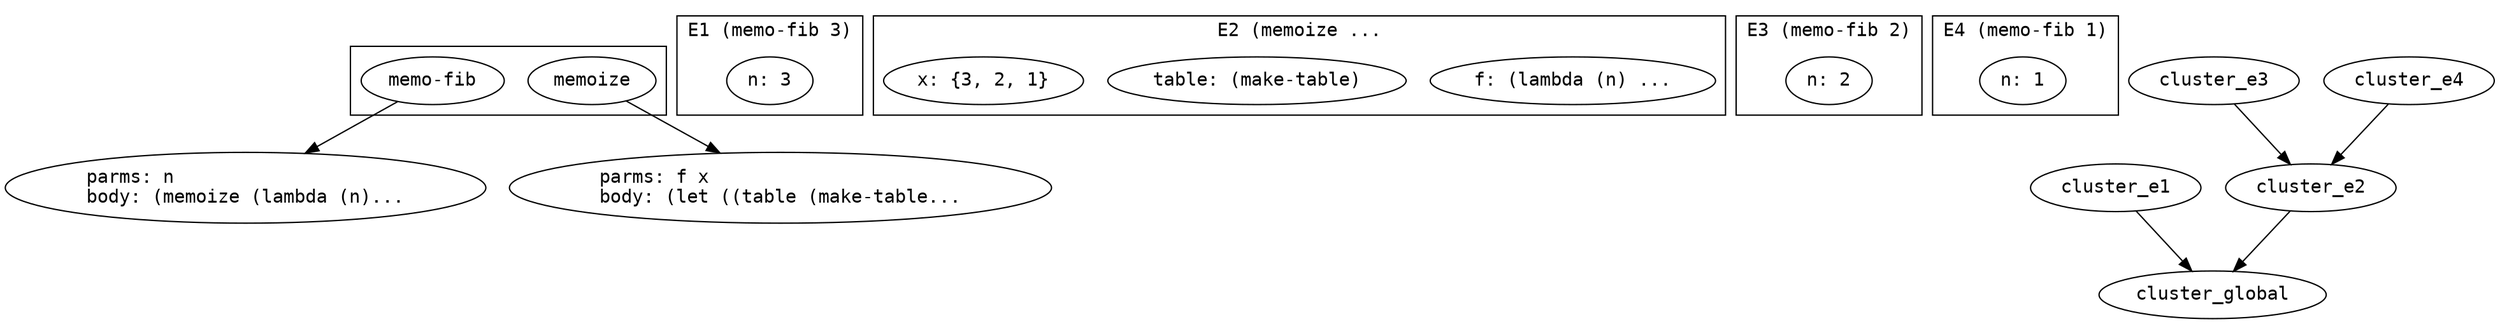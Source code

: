 #!/usr/bin/env fdp
digraph memoization {
        graph[fontname=monospace, splines=true]
        node[fontname=monospace]
        subgraph cluster_global {
                memo_fib_global[label="memo-fib"]
                memoize_global[label="memoize"]
        }
        memo_fib[label="parms: n\lbody: (memoize (lambda (n)..."]
        memoize[label="parms: f x\lbody: (let ((table (make-table..."]
        subgraph cluster_e1 {
                label="E1 (memo-fib 3)"
                n_e1[label="n: 3"]
        }
        subgraph cluster_e2 {
                label="E2 (memoize ..."
                f_e2[label="f: (lambda (n) ..."]
                table_e2[label="table: (make-table)"]
                x_e2[label="x: {3, 2, 1}"]
        }
        subgraph cluster_e3 {
                label="E3 (memo-fib 2)"
                n_e3[label="n: 2"]
        }
        subgraph cluster_e4 {
                label="E4 (memo-fib 1)"
                n_e4[label="n: 1"]
        }
        memo_fib_global -> memo_fib
        memoize_global -> memoize
        cluster_e1 -> cluster_global
        cluster_e2 -> cluster_global
        cluster_e3 -> cluster_e2
        cluster_e4 -> cluster_e2
}
